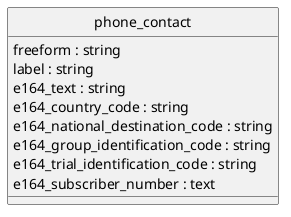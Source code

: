 @startuml uml
skinparam monochrome true
skinparam linetype ortho
hide circle

entity phone_contact {
  freeform : string
  label : string
  e164_text : string
  e164_country_code : string
  e164_national_destination_code : string
  e164_group_identification_code : string
  e164_trial_identification_code : string
  e164_subscriber_number : text
}

@enduml
